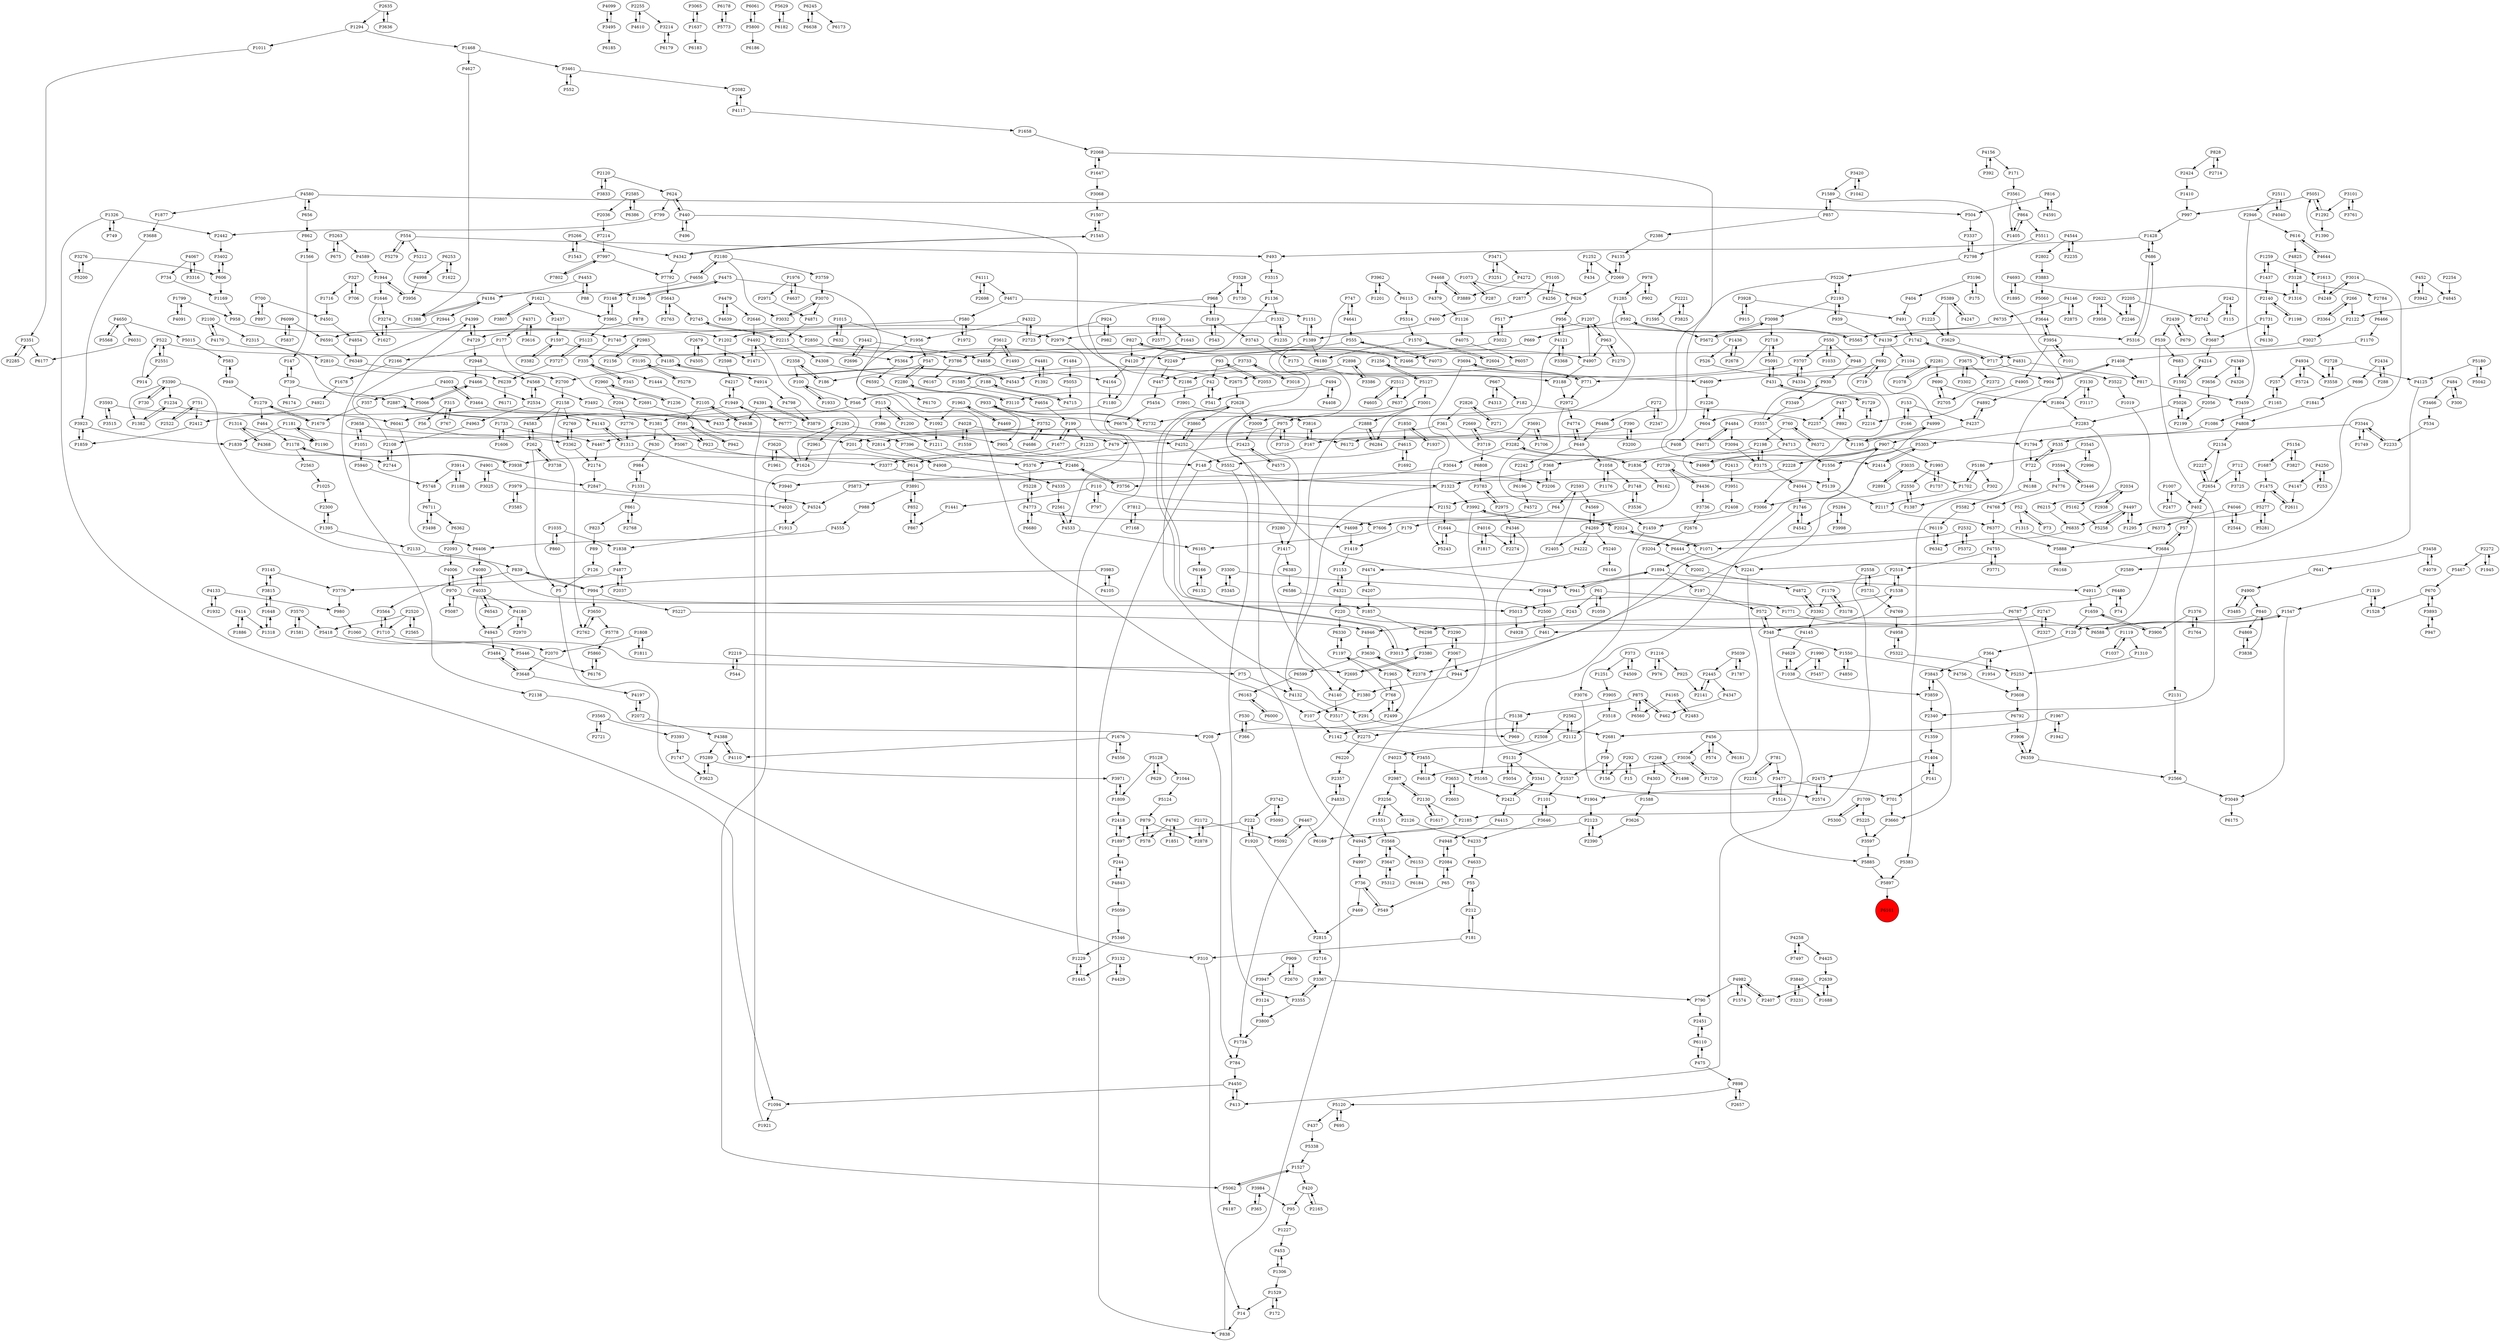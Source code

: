 digraph {
	P1428 -> P493
	P88 -> P4453
	P2442 -> P3402
	P4877 -> P2037
	P2072 -> P4197
	P2358 -> P100
	P1687 -> P1475
	P3761 -> P3101
	P1709 -> P5300
	P1007 -> P2477
	P3196 -> P404
	P4143 -> P1313
	P3992 -> P2024
	P2961 -> P1624
	P1559 -> P4028
	P504 -> P3337
	P89 -> P126
	P3464 -> P4143
	P5568 -> P4650
	P1223 -> P3629
	P1007 -> P402
	P839 -> P994
	P1376 -> P1764
	P4033 -> P4180
	P4197 -> P2072
	P2002 -> P4872
	P1252 -> P434
	P14 -> P838
	P768 -> P1197
	P4020 -> P1913
	P1436 -> P526
	P2728 -> P4125
	P1019 -> P2131
	P4140 -> P3517
	P2130 -> P2987
	P2219 -> P544
	P4568 -> P3492
	P1059 -> P61
	P4544 -> P2802
	P4222 -> P4474
	P2108 -> P4399
	P3302 -> P3675
	P534 -> P2233
	P1894 -> P197
	P335 -> P1444
	P3647 -> P5312
	P4249 -> P3014
	P5897 -> P6161
	P1993 -> P1757
	P2669 -> P1794
	P3464 -> P4003
	P1731 -> P6130
	P1809 -> P2418
	P420 -> P2165
	P5087 -> P970
	P1404 -> P141
	P4715 -> P188
	P3719 -> P2669
	P1547 -> P6588
	P4117 -> P1658
	P1897 -> P2418
	P898 -> P2657
	P6298 -> P3380
	P1581 -> P3570
	P2646 -> P2850
	P2437 -> P1597
	P2423 -> P5376
	P2888 -> P6284
	P4755 -> P3771
	P3594 -> P3446
	P3274 -> P1627
	P4349 -> P4326
	P768 -> P2499
	P4501 -> P4854
	P686 -> P5316
	P1710 -> P2695
	P327 -> P1716
	P5131 -> P5054
	P4650 -> P5568
	P4997 -> P736
	P6215 -> P6835
	P4637 -> P1976
	P4237 -> P907
	P4347 -> P462
	P3942 -> P452
	P554 -> P5279
	P1622 -> P6253
	P1734 -> P784
	P2698 -> P4111
	P1256 -> P4609
	P220 -> P3290
	P4798 -> P3879
	P2604 -> P1570
	P3014 -> P4249
	P390 -> P167
	P857 -> P2386
	P994 -> P839
	P592 -> P669
	P100 -> P1933
	P1389 -> P6180
	P1058 -> P1748
	P2565 -> P2520
	P2946 -> P3459
	P2268 -> P1498
	P2340 -> P1359
	P2280 -> P547
	P3442 -> P4858
	P4474 -> P4207
	P1259 -> P1437
	P2231 -> P781
	P272 -> P6486
	P4524 -> P1913
	P4046 -> P6373
	P3742 -> P5093
	P949 -> P583
	P4147 -> P2611
	P949 -> P1279
	P2739 -> P4436
	P5778 -> P5860
	P2445 -> P2141
	P1316 -> P3128
	P630 -> P984
	P3455 -> P5165
	P6130 -> P1731
	P1857 -> P6298
	P2520 -> P2565
	P3688 -> P3923
	P4492 -> P1471
	P3390 -> P5013
	P722 -> P6188
	P3251 -> P3471
	P574 -> P456
	P3101 -> P3761
	P1659 -> P3900
	P1748 -> P2152
	P3938 -> P1178
	P1733 -> P1606
	P4773 -> P5228
	P555 -> P3786
	P541 -> P42
	P2551 -> P522
	P4170 -> P2100
	P1234 -> P1382
	P302 -> P1387
	P930 -> P3349
	P15 -> P292
	P3984 -> P365
	P3124 -> P3800
	P4016 -> P2274
	P2123 -> P2390
	P469 -> P2815
	P1417 -> P1380
	P5066 -> P4466
	P3393 -> P1747
	P5240 -> P6164
	P6176 -> P5860
	P1382 -> P1234
	P2408 -> P4269
	P5059 -> P5346
	P924 -> P982
	P5552 -> P3355
	P768 -> P291
	P484 -> P300
	P1405 -> P864
	P522 -> P4907
	P2084 -> P4948
	P771 -> P2972
	P1292 -> P1390
	P580 -> P1972
	P2424 -> P1410
	P288 -> P2434
	P712 -> P3725
	P390 -> P3200
	P7214 -> P7997
	P291 -> P2681
	P4388 -> P4110
	P3001 -> P6284
	P1617 -> P2130
	P4755 -> P2518
	P1094 -> P1921
	P1310 -> P5253
	P1390 -> P5051
	P669 -> P2466
	P3044 -> P3756
	P110 -> P1441
	P5105 -> P4256
	P3001 -> P2888
	P5015 -> P583
	P2611 -> P1475
	P3650 -> P5778
	P1178 -> P2563
	P4185 -> P2700
	P624 -> P440
	P924 -> P2723
	P2747 -> P348
	P7812 -> P7606
	P958 -> P1202
	P4572 -> P4698
	P5154 -> P3827
	P2105 -> P591
	P2888 -> P4140
	P366 -> P530
	P2875 -> P4146
	P153 -> P166
	P4436 -> P2739
	P4346 -> P2537
	P3710 -> P975
	P4945 -> P4997
	P1895 -> P4693
	P909 -> P2670
	P6591 -> P6349
	P2654 -> P2227
	P3035 -> P2891
	P1547 -> P3049
	P3098 -> P2718
	P695 -> P5120
	P3648 -> P4197
	P4892 -> P4237
	P335 -> P345
	P7997 -> P7792
	P266 -> P3364
	P1073 -> P287
	P5162 -> P5258
	P3594 -> P4776
	P3351 -> P6177
	P3471 -> P4272
	P616 -> P4825
	P5731 -> P2558
	P2215 -> P4308
	P5 -> P310
	P1550 -> P4850
	P3351 -> P2285
	P840 -> P4869
	P6188 -> P5582
	P1468 -> P4627
	P4774 -> P649
	P6377 -> P5888
	P3771 -> P4755
	P3840 -> P3231
	P2034 -> P2938
	P2718 -> P2675
	P4871 -> P2215
	P2216 -> P1729
	P197 -> P572
	P1990 -> P1038
	P3256 -> P1551
	P6132 -> P6166
	P1388 -> P4184
	P690 -> P1804
	P2972 -> P1459
	P1015 -> P1956
	P1748 -> P3536
	P1949 -> P6041
	P7997 -> P7802
	P95 -> P1227
	P3859 -> P2340
	P6383 -> P6586
	P3965 -> P3148
	P4580 -> P1877
	P4391 -> P3879
	P3022 -> P517
	P1949 -> P6777
	P1551 -> P3568
	P2439 -> P679
	P1170 -> P1408
	P1035 -> P860
	P3653 -> P2421
	P2522 -> P751
	P4877 -> P3776
	P3725 -> P712
	P892 -> P457
	P4099 -> P3495
	P1595 -> P5672
	P2558 -> P5731
	P1677 -> P199
	P3752 -> P4467
	P2763 -> P5643
	P1176 -> P1058
	P968 -> P1180
	P402 -> P57
	P3420 -> P1589
	P1545 -> P4342
	P6165 -> P6166
	P6099 -> P5837
	P1226 -> P604
	P4321 -> P220
	P683 -> P1592
	P1408 -> P904
	P4091 -> P1799
	P6480 -> P74
	P790 -> P2451
	P947 -> P3893
	P1313 -> P4143
	P3485 -> P4900
	P2744 -> P2108
	P3027 -> P717
	P526 -> P904
	P494 -> P4408
	P7396 -> P5376
	P3743 -> P173
	P2205 -> P2742
	P5289 -> P3971
	P456 -> P6181
	P3838 -> P4869
	P4326 -> P4349
	P5200 -> P3276
	P5582 -> P6119
	P970 -> P4006
	P546 -> P433
	P2174 -> P2847
	P878 -> P4729
	P4170 -> P5066
	P692 -> P719
	P686 -> P1428
	P1624 -> P1293
	P948 -> P930
	P591 -> P942
	P4003 -> P357
	P6711 -> P3498
	P167 -> P3816
	P1313 -> P3940
	P4468 -> P3889
	P3827 -> P5154
	P2241 -> P5885
	P1538 -> P5013
	P1169 -> P958
	P4322 -> P1956
	P220 -> P6330
	P5565 -> P592
	P1408 -> P817
	P5165 -> P1904
	P1285 -> P3009
	P670 -> P1528
	P2550 -> P3066
	P2716 -> P3367
	P1592 -> P5026
	P110 -> P797
	P1799 -> P4091
	P2255 -> P4610
	P5093 -> P3742
	P3561 -> P864
	P2414 -> P5303
	P4023 -> P2987
	P5180 -> P4125
	P3160 -> P1643
	P3368 -> P4121
	P1976 -> P4637
	P1648 -> P3815
	P2585 -> P6386
	P2520 -> P1710
	P2158 -> P2762
	P4121 -> P3368
	P4121 -> P956
	P3900 -> P1659
	P6480 -> P6787
	P440 -> P2186
	P988 -> P4555
	P1331 -> P984
	P73 -> P52
	P5091 -> P431
	P3392 -> P4145
	P3128 -> P2784
	P944 -> P1380
	P4006 -> P970
	P2407 -> P4982
	P3196 -> P175
	P272 -> P2347
	P3623 -> P5289
	P4492 -> P5062
	P3280 -> P1417
	P3065 -> P1637
	P365 -> P3984
	P1294 -> P1011
	P4075 -> P6057
	P4639 -> P4479
	P182 -> P2732
	P2180 -> P3759
	P3446 -> P3594
	P1417 -> P6383
	P1035 -> P1838
	P4901 -> P3025
	P5454 -> P6676
	P42 -> P541
	P6377 -> P4755
	P4346 -> P2274
	P2566 -> P3049
	P1306 -> P453
	P2126 -> P4233
	P3148 -> P3965
	P4497 -> P5258
	P3565 -> P3393
	P2140 -> P1731
	P624 -> P799
	P3646 -> P1101
	P1771 -> P6588
	P1507 -> P1545
	P6560 -> P875
	P5837 -> P6099
	P2675 -> P2628
	P3364 -> P266
	P6792 -> P3906
	P2165 -> P420
	P2315 -> P2810
	P262 -> P3738
	P1730 -> P3528
	P1877 -> P3688
	P1920 -> P222
	P4252 -> P5552
	P6057 -> P4543
	P2357 -> P4833
	P861 -> P823
	P4969 -> P907
	P4467 -> P2174
	P4958 -> P5322
	P6196 -> P4572
	P827 -> P2466
	P1319 -> P1547
	P433 -> P479
	P2971 -> P4871
	P2728 -> P3558
	P1256 -> P5127
	P3905 -> P3518
	P816 -> P4591
	P368 -> P1323
	P5303 -> P1556
	P2802 -> P3883
	P2696 -> P3442
	P6253 -> P1622
	P6680 -> P4773
	P2300 -> P1395
	P5860 -> P6176
	P1702 -> P5186
	P1731 -> P3687
	P4436 -> P3736
	P1819 -> P3743
	P3282 -> P3044
	P2327 -> P2747
	P939 -> P2193
	P242 -> P2742
	P404 -> P491
	P3117 -> P3130
	P5042 -> P5180
	P4776 -> P4768
	P1747 -> P3623
	P616 -> P4644
	P3067 -> P944
	P3282 -> P1836
	P2603 -> P3653
	P4105 -> P3983
	P2654 -> P2134
	P3954 -> P101
	P5284 -> P4542
	P6372 -> P760
	P4825 -> P3128
	P4391 -> P4638
	P4999 -> P1195
	P3658 -> P3362
	P1954 -> P364
	P2134 -> P2227
	P3719 -> P6808
	P1259 -> P1613
	P2676 -> P3204
	P201 -> P4908
	P530 -> P366
	P2512 -> P4605
	P700 -> P897
	P4481 -> P1392
	P292 -> P15
	P547 -> P186
	P3461 -> P552
	P1092 -> P1211
	P6777 -> P7396
	P1746 -> P4542
	P3646 -> P4233
	P799 -> P2442
	P1179 -> P3392
	P751 -> P2522
	P300 -> P484
	P656 -> P862
	P3036 -> P1720
	P4533 -> P2561
	P1389 -> P1151
	P1086 -> P535
	P3650 -> P2762
	P4843 -> P5059
	P1692 -> P4615
	P1678 -> P4921
	P626 -> P517
	P2705 -> P690
	P1894 -> P941
	P4833 -> P1734
	P1961 -> P3620
	P739 -> P147
	P42 -> P3110
	P1235 -> P1332
	P4583 -> P262
	P440 -> P496
	P4125 -> P2589
	P348 -> P1550
	P1437 -> P2140
	P554 -> P493
	P2423 -> P4575
	P6373 -> P5888
	P3951 -> P2408
	P1044 -> P5124
	P4556 -> P1676
	P4120 -> P4164
	P5258 -> P4497
	P3545 -> P2996
	P816 -> P504
	P1658 -> P2068
	P1295 -> P4497
	P65 -> P549
	P3691 -> P1706
	P4773 -> P6680
	P4033 -> P4943
	P1956 -> P1092
	P862 -> P1566
	P461 -> P3013
	P4610 -> P2255
	P4256 -> P5105
	P3992 -> P1142
	P5748 -> P6711
	P861 -> P2768
	P5243 -> P1644
	P3094 -> P3175
	P208 -> P784
	P2563 -> P1025
	P6178 -> P5773
	P7812 -> P7168
	P4633 -> P55
	P4484 -> P4071
	P2628 -> P3860
	P4693 -> P1316
	P2635 -> P3636
	P4544 -> P2235
	P5051 -> P997
	P6787 -> P6359
	P52 -> P73
	P3110 -> P2280
	P3684 -> P120
	P2798 -> P3337
	P6444 -> P2241
	P1468 -> P3461
	P6179 -> P3214
	P2975 -> P3783
	P1179 -> P3178
	P5511 -> P2798
	P852 -> P867
	P994 -> P5227
	P2180 -> P4656
	P4342 -> P7792
	P1606 -> P1733
	P327 -> P706
	P3979 -> P3585
	P2185 -> P6169
	P736 -> P549
	P3175 -> P4044
	P2486 -> P5873
	P452 -> P3942
	P3647 -> P3568
	P734 -> P1169
	P4713 -> P1556
	P1498 -> P2268
	P4568 -> P2534
	P244 -> P4843
	P2158 -> P4583
	P2593 -> P64
	P4934 -> P3558
	P583 -> P949
	P3891 -> P988
	P2776 -> P1313
	P6000 -> P6163
	P2574 -> P2475
	P4269 -> P4222
	P2037 -> P4877
	P580 -> P1740
	P3893 -> P670
	P5091 -> P2718
	P515 -> P1200
	P5228 -> P4773
	P907 -> P4969
	P904 -> P4892
	P2898 -> P3386
	P2140 -> P1198
	P2622 -> P3958
	P5773 -> P6178
	P4591 -> P816
	P3274 -> P1740
	P5281 -> P5277
	P5226 -> P6172
	P4033 -> P4080
	P5731 -> P4769
	P1165 -> P1086
	P2193 -> P3098
	P315 -> P56
	P5105 -> P2877
	P171 -> P3561
	P1037 -> P1119
	P3983 -> P994
	P4858 -> P4164
	P186 -> P2358
	P3707 -> P4334
	P1285 -> P592
	P2593 -> P4569
	P4132 -> P3517
	P6061 -> P5800
	P5277 -> P5281
	P1597 -> P3786
	P2072 -> P4388
	P550 -> P948
	P5724 -> P4934
	P4609 -> P1226
	P2483 -> P4165
	P1445 -> P1229
	P2635 -> P1294
	P2589 -> P4911
	P2739 -> P7606
	P1621 -> P2437
	P6466 -> P1170
	P1945 -> P2272
	P1197 -> P1965
	P93 -> P42
	P1236 -> P2960
	P4067 -> P3316
	P942 -> P591
	P4258 -> P4425
	P550 -> P1033
	P5225 -> P3597
	P147 -> P739
	P1202 -> P2598
	P1679 -> P1279
	P3752 -> P4686
	P4040 -> P2511
	P3032 -> P3070
	P3367 -> P3355
	P543 -> P1819
	P1920 -> P2815
	P2714 -> P828
	P1729 -> P431
	P2654 -> P402
	P4165 -> P6560
	P1180 -> P1381
	P3694 -> P5243
	P2421 -> P3341
	P3940 -> P4020
	P1894 -> P4911
	P400 -> P1389
	P1294 -> P1468
	P1437 -> P1259
	P2691 -> P2814
	P3984 -> P95
	P717 -> P3522
	P2987 -> P2130
	P4453 -> P4184
	P3815 -> P1648
	P3568 -> P6153
	P2268 -> P4303
	P1292 -> P5051
	P61 -> P1771
	P2386 -> P4135
	P860 -> P1035
	P3495 -> P6185
	P2500 -> P461
	P626 -> P956
	P817 -> P3459
	P3653 -> P2603
	P3914 -> P5748
	P2372 -> P2705
	P1326 -> P749
	P4247 -> P5389
	P2105 -> P4638
	P4928 -> P1538
	P2024 -> P3992
	P6253 -> P4998
	P3195 -> P4914
	P3066 -> P1459
	P2193 -> P939
	P1543 -> P5266
	P1648 -> P1318
	P3128 -> P1316
	P522 -> P2551
	P3067 -> P3290
	P5124 -> P879
	P1126 -> P4075
	P3160 -> P2577
	P4111 -> P2698
	P2562 -> P2112
	P5062 -> P6187
	P5123 -> P3727
	P3458 -> P4079
	P4943 -> P3484
	P434 -> P1252
	P2544 -> P4046
	P2960 -> P1236
	P1293 -> P905
	P2198 -> P3175
	P5467 -> P670
	P4756 -> P3608
	P1441 -> P867
	P315 -> P767
	P153 -> P4237
	P1104 -> P4999
	P978 -> P902
	P1181 -> P1190
	P3377 -> P3206
	P2405 -> P2593
	P1742 -> P2249
	P2466 -> P827
	P2024 -> P1071
	P1033 -> P550
	P2228 -> P3940
	P1436 -> P2678
	P4905 -> P2216
	P3025 -> P4901
	P3962 -> P6115
	P2082 -> P4117
	P3687 -> P4214
	P2970 -> P4180
	P5051 -> P1292
	P1201 -> P3962
	P4028 -> P4252
	P110 -> P2152
	P939 -> P4139
	P760 -> P6372
	P1323 -> P4132
	P141 -> P701
	P494 -> P541
	P1592 -> P4214
	P3825 -> P2221
	P5120 -> P695
	P6586 -> P2500
	P898 -> P5120
	P3570 -> P5418
	P3098 -> P5672
	P287 -> P1073
	P3859 -> P3843
	P2768 -> P861
	P3518 -> P2112
	P2561 -> P4533
	P1585 -> P4654
	P222 -> P1897
	P2679 -> P1471
	P747 -> P291
	P1545 -> P1507
	P4907 -> P3188
	P3675 -> P2372
	P2100 -> P2315
	P2670 -> P909
	P2723 -> P4322
	P4497 -> P6835
	P5389 -> P3629
	P2242 -> P6196
	P4269 -> P2405
	P614 -> P3891
	P5139 -> P2117
	P3068 -> P1507
	P749 -> P1326
	P1841 -> P4808
	P2272 -> P5467
	P2678 -> P1436
	P6599 -> P6163
	P4073 -> P555
	P592 -> P5565
	P970 -> P1857
	P3132 -> P1445
	P3786 -> P6167
	P1151 -> P1389
	P4469 -> P1963
	P262 -> P4583
	P1538 -> P2518
	P3009 -> P2423
	P2628 -> P3013
	P2068 -> P1647
	P4569 -> P4269
	P1404 -> P2475
	P4901 -> P2847
	P120 -> P364
	P2558 -> P2185
	P3889 -> P4468
	P6711 -> P6362
	P4982 -> P790
	P4111 -> P4671
	P2695 -> P4140
	P4184 -> P2944
	P93 -> P2053
	P606 -> P1169
	P2960 -> P204
	P2518 -> P3944
	P1944 -> P3956
	P6041 -> P6406
	P212 -> P55
	P4479 -> P4639
	P4003 -> P3464
	P904 -> P1408
	P115 -> P242
	P1709 -> P5225
	P2518 -> P1538
	P56 -> P4467
	P3315 -> P1136
	P3492 -> P6676
	P166 -> P153
	P1967 -> P2681
	P1181 -> P1839
	P2639 -> P2407
	P606 -> P3402
	P4156 -> P171
	P679 -> P2439
	P3178 -> P1179
	P4729 -> P2948
	P4233 -> P4633
	P2550 -> P1387
	P5300 -> P1709
	P2979 -> P4533
	P550 -> P3707
	P310 -> P14
	P747 -> P4641
	P204 -> P2776
	P2186 -> P3901
	P1972 -> P580
	P717 -> P1742
	P4146 -> P6735
	P969 -> P5138
	P2508 -> P4023
	P852 -> P3891
	P5672 -> P3098
	P5940 -> P5748
	P5314 -> P1570
	P4914 -> P4798
	P75 -> P4132
	P1190 -> P1181
	P5873 -> P4524
	P1211 -> P2486
	P4067 -> P734
	P1921 -> P1949
	P2850 -> P2249
	P3188 -> P2972
	P1315 -> P3684
	P530 -> P969
	P5062 -> P1527
	P667 -> P182
	P760 -> P2198
	P6110 -> P475
	P897 -> P700
	P2108 -> P2744
	P1165 -> P257
	P4044 -> P1746
	P172 -> P1529
	P2249 -> P447
	P4575 -> P2423
	P3195 -> P5278
	P4481 -> P1585
	P4408 -> P494
	P1646 -> P3274
	P604 -> P1226
	P357 -> P1679
	P3691 -> P3282
	P3620 -> P1624
	P3838 -> P840
	P840 -> P461
	P515 -> P386
	P2534 -> P4568
	P1574 -> P4982
	P1804 -> P2283
	P1234 -> P1381
	P2272 -> P1945
	P1746 -> P3076
	P2534 -> P4963
	P6110 -> P2451
	P2084 -> P65
	P4729 -> P4399
	P6153 -> P6184
	P52 -> P1315
	P5154 -> P1687
	P5289 -> P3623
	P2130 -> P1617
	P364 -> P1954
	P2254 -> P4845
	P6330 -> P1197
	P2679 -> P4505
	P3362 -> P2769
	P253 -> P4250
	P3883 -> P5060
	P2056 -> P2199
	P5128 -> P1044
	P1749 -> P3344
	P4854 -> P6349
	P5026 -> P2283
	P2227 -> P2654
	P2439 -> P539
	P3891 -> P852
	P408 -> P368
	P1937 -> P1850
	P5888 -> P6168
	P199 -> P1677
	P1251 -> P3905
	P3564 -> P1710
	P875 -> P462
	P2221 -> P1595
	P4121 -> P479
	P1551 -> P3256
	P3022 -> P4120
	P1965 -> P768
	P1963 -> P4469
	P4656 -> P3148
	P5060 -> P3644
	P414 -> P1318
	P1153 -> P4321
	P1528 -> P1319
	P982 -> P924
	P4117 -> P2082
	P2123 -> P4945
	P4845 -> P2122
	P126 -> P5
	P1716 -> P4501
	P2120 -> P624
	P994 -> P3650
	P364 -> P3843
	P2198 -> P1836
	P74 -> P6480
	P914 -> P522
	P547 -> P2280
	P3130 -> P1804
	P179 -> P1419
	P984 -> P1331
	P3707 -> P771
	P4214 -> P1592
	P1227 -> P453
	P1071 -> P1894
	P1216 -> P925
	P4650 -> P5015
	P915 -> P3928
	P5418 -> P5446
	P907 -> P1993
	P3018 -> P3733
	P59 -> P2537
	P701 -> P3660
	P7497 -> P4258
	P5026 -> P2199
	P784 -> P4450
	P1904 -> P2123
	P496 -> P440
	P1637 -> P3065
	P2798 -> P5226
	P649 -> P2242
	P3923 -> P1839
	P907 -> P2228
	P1963 -> P1092
	P909 -> P3947
	P3341 -> P2421
	P823 -> P89
	P257 -> P1165
	P3013 -> P2628
	P4644 -> P616
	P101 -> P3954
	P5278 -> P3195
	P453 -> P1306
	P4371 -> P177
	P1396 -> P4475
	P2274 -> P4346
	P2445 -> P4347
	P4934 -> P257
	P857 -> P1589
	P2975 -> P4346
	P2255 -> P3214
	P4850 -> P1550
	P4768 -> P6377
	P167 -> P148
	P4139 -> P692
	P6359 -> P3906
	P1527 -> P5062
	P4145 -> P4629
	P3214 -> P6179
	P4638 -> P2105
	P1419 -> P1153
	P5800 -> P6186
	P1740 -> P335
	P5322 -> P4958
	P5364 -> P6592
	P2486 -> P3756
	P5372 -> P2532
	P1589 -> P5383
	P4946 -> P3630
	P6220 -> P2357
	P3528 -> P1730
	P2122 -> P3027
	P649 -> P1058
	P6166 -> P6132
	P3515 -> P3593
	P879 -> P2878
	P4831 -> P817
	P5316 -> P686
	P4693 -> P1895
	P1676 -> P4110
	P4963 -> P2108
	P3355 -> P3367
	P3558 -> P2728
	P4641 -> P555
	P1319 -> P1528
	P2639 -> P1688
	P1195 -> P4999
	P1527 -> P420
	P902 -> P978
	P6467 -> P5092
	P2412 -> P1859
	P3608 -> P6792
	P2156 -> P2983
	P1932 -> P4133
	P667 -> P4313
	P3256 -> P2126
	P1025 -> P2300
	P4080 -> P4033
	P6735 -> P5565
	P4313 -> P667
	P3477 -> P1514
	P1178 -> P3938
	P5186 -> P302
	P3200 -> P390
	P4399 -> P2138
	P3466 -> P534
	P1644 -> P6444
	P2810 -> P2700
	P1886 -> P414
	P456 -> P574
	P3536 -> P1748
	P1566 -> P147
	P6386 -> P2585
	P440 -> P624
	P1293 -> P2961
	P730 -> P3390
	P61 -> P243
	P3495 -> P4099
	P1136 -> P1332
	P963 -> P4907
	P177 -> P2166
	P1011 -> P3351
	P3612 -> P1493
	P475 -> P898
	P692 -> P4609
	P5389 -> P1223
	P956 -> P5316
	P2421 -> P4415
	P4342 -> P1545
	P2233 -> P3344
	P3684 -> P57
	P4872 -> P3392
	P4207 -> P1857
	P2215 -> P2745
	P348 -> P572
	P2826 -> P361
	P3076 -> P2574
	P1207 -> P963
	P7606 -> P6165
	P700 -> P4501
	P475 -> P6110
	P578 -> P879
	P2814 -> P4908
	P2877 -> P400
	P3815 -> P3145
	P3498 -> P6711
	P781 -> P3477
	P3944 -> P2500
	P6588 -> P1547
	P3958 -> P2622
	P457 -> P892
	P4165 -> P2483
	P2646 -> P4492
	P4272 -> P3889
	P5277 -> P1295
	P3928 -> P491
	P1395 -> P2133
	P4686 -> P3752
	P491 -> P1742
	P1060 -> P2070
	P457 -> P2257
	P2100 -> P4170
	P3344 -> P1794
	P3145 -> P3776
	P2172 -> P5092
	P1742 -> P717
	P1051 -> P5940
	P348 -> P413
	P1318 -> P1648
	P1229 -> P1445
	P2669 -> P3719
	P1729 -> P2216
	P188 -> P546
	P4258 -> P7497
	P1799 -> P958
	P4164 -> P1180
	P3971 -> P1809
	P1710 -> P3564
	P3392 -> P4872
	P1252 -> P2069
	P1993 -> P2550
	P1038 -> P4629
	P2281 -> P1078
	P5131 -> P3341
	P2983 -> P4185
	P6543 -> P4033
	P1556 -> P5139
	P1381 -> P630
	P4650 -> P6031
	P3035 -> P1702
	P5279 -> P554
	P4252 -> P3860
	P1279 -> P464
	P188 -> P4715
	P1787 -> P5039
	P706 -> P327
	P5138 -> P2275
	P4184 -> P1388
	P1859 -> P3923
	P5227 -> P4946
	P933 -> P2732
	P2158 -> P2769
	P4900 -> P840
	P1613 -> P4249
	P4998 -> P3956
	P1720 -> P3036
	P1326 -> P1094
	P368 -> P3206
	P373 -> P1251
	P3557 -> P4713
	P554 -> P5212
	P6406 -> P4080
	P4533 -> P6165
	P535 -> P722
	P2742 -> P3687
	P4589 -> P1944
	P5053 -> P4715
	P1942 -> P1967
	P4921 -> P2412
	P4016 -> P1817
	P4629 -> P1038
	P2280 -> P3110
	P199 -> P1233
	P3733 -> P3018
	P5338 -> P1527
	P2537 -> P1101
	P6835 -> P6342
	P59 -> P156
	P978 -> P1285
	P4250 -> P4147
	P1197 -> P6330
	P3675 -> P3302
	P3636 -> P2635
	P4071 -> P4484
	P1475 -> P2611
	P2221 -> P3825
	P3459 -> P4808
	P5629 -> P6182
	P3658 -> P1051
	P3471 -> P3251
	P2117 -> P6377
	P3300 -> P5345
	P2948 -> P4466
	P2378 -> P3630
	P361 -> P201
	P6245 -> P6638
	P2180 -> P3032
	P544 -> P2219
	P3742 -> P222
	P4907 -> P1207
	P5263 -> P4589
	P6342 -> P6119
	P3694 -> P771
	P3561 -> P1405
	P1216 -> P976
	P5253 -> P3608
	P464 -> P1178
	P2138 -> P208
	P2983 -> P2156
	P4948 -> P2084
	P6115 -> P5314
	P2972 -> P4774
	P2499 -> P208
	P433 -> P2887
	P6808 -> P3783
	P3660 -> P3597
	P7802 -> P7997
	P3402 -> P606
	P3901 -> P3816
	P1808 -> P2070
	P4335 -> P2561
	P1380 -> P107
	P1976 -> P2971
	P3276 -> P606
	P690 -> P2705
	P4808 -> P2134
	P4466 -> P2534
	P1811 -> P1808
	P1314 -> P4368
	P3367 -> P790
	P1323 -> P3992
	P1270 -> P963
	P4671 -> P1151
	P373 -> P4509
	P5263 -> P675
	P2112 -> P2562
	P1392 -> P4481
	P4505 -> P2679
	P4133 -> P980
	P3380 -> P2695
	P1819 -> P543
	P1588 -> P3626
	P173 -> P3188
	P1071 -> P2024
	P3616 -> P4371
	P3344 -> P2233
	P414 -> P1886
	P3629 -> P4831
	P4180 -> P2970
	P968 -> P1819
	P7792 -> P5643
	P479 -> P614
	P4250 -> P253
	P3355 -> P3800
	P3484 -> P3648
	P345 -> P335
	P2347 -> P272
	P243 -> P4946
	P2275 -> P6220
	P3626 -> P2390
	P4450 -> P1094
	P975 -> P2814
	P1990 -> P5457
	P1570 -> P6180
	P1702 -> P2117
	P980 -> P1060
	P5643 -> P2763
	P3455 -> P4618
	P976 -> P1216
	P3344 -> P1749
	P2987 -> P3256
	P3759 -> P3070
	P6638 -> P6245
	P637 -> P4945
	P4618 -> P3455
	P431 -> P5091
	P3727 -> P6239
	P517 -> P3022
	P6239 -> P6171
	P1389 -> P941
	P2585 -> P2036
	P1038 -> P3859
	P3656 -> P2056
	P2257 -> P1195
	P4656 -> P2180
	P1078 -> P2281
	P875 -> P5138
	P1529 -> P14
	P4475 -> P1396
	P55 -> P212
	P1621 -> P3807
	P2577 -> P3160
	P222 -> P1920
	P3316 -> P4067
	P3840 -> P1688
	P2130 -> P2185
	P3843 -> P3859
	P632 -> P1015
	P549 -> P736
	P2732 -> P933
	P456 -> P3036
	P175 -> P3196
	P181 -> P310
	P3860 -> P4252
	P4615 -> P5552
	P4046 -> P2544
	P591 -> P923
	P3568 -> P3647
	P2036 -> P7214
	P2451 -> P6110
	P5885 -> P5897
	P1850 -> P4615
	P3517 -> P2275
	P5127 -> P637
	P4654 -> P199
	P864 -> P5511
	P4033 -> P6543
	P3783 -> P2975
	P975 -> P1417
	P181 -> P212
	P5446 -> P6176
	P3442 -> P2696
	P3727 -> P5123
	P828 -> P2424
	P6119 -> P6444
	P879 -> P578
	P242 -> P115
	P4399 -> P4729
	P65 -> P2084
	P2747 -> P2327
	P1676 -> P4556
	P177 -> P2691
	P4773 -> P4698
	P2700 -> P2158
	P3979 -> P4020
	P4999 -> P944
	P5128 -> P1809
	P6031 -> P6177
	P907 -> P2378
	P2141 -> P2445
	P905 -> P148
	P4349 -> P3656
	P5376 -> P5228
	P3206 -> P368
	P2477 -> P1007
	P970 -> P5087
	P1647 -> P3068
	P1119 -> P1037
	P5039 -> P1787
	P2285 -> P3351
	P493 -> P3315
	P5643 -> P2745
	P6099 -> P6591
	P4237 -> P4892
	P3597 -> P5885
	P1475 -> P5277
	P1200 -> P515
	P2695 -> P3380
	P1410 -> P997
	P2070 -> P3648
	P2762 -> P3650
	P4371 -> P3616
	P2219 -> P75
	P3776 -> P980
	P3049 -> P6175
	P712 -> P2654
	P3276 -> P5200
	P2681 -> P59
	P3620 -> P1961
	P827 -> P4120
	P696 -> P1841
	P5266 -> P1543
	P3965 -> P5123
	P3914 -> P1188
	P4217 -> P1949
	P1493 -> P3612
	P3630 -> P2378
	P5120 -> P437
	P431 -> P1729
	P1897 -> P244
	P2499 -> P768
	P2532 -> P5372
	P262 -> P5
	P1706 -> P3691
	P1188 -> P3914
	P6245 -> P6173
	P6362 -> P2093
	P3644 -> P3954
	P100 -> P546
	P3738 -> P262
	P1808 -> P1811
	P3833 -> P2120
	P2390 -> P2123
	P6284 -> P2888
	P2511 -> P4040
	P3923 -> P1859
	P867 -> P852
	P736 -> P469
	P5180 -> P5042
	P4269 -> P4569
	P4475 -> P107
	P975 -> P3710
	P875 -> P6560
	P3130 -> P3117
	P1042 -> P3420
	P3557 -> P930
	P1757 -> P1993
	P437 -> P5338
	P1644 -> P5243
	P5039 -> P2445
	P1794 -> P722
	P1764 -> P1376
	P4908 -> P4335
	P4641 -> P747
	P4698 -> P1419
	P2826 -> P271
	P3337 -> P2798
	P1570 -> P2604
	P1331 -> P861
	P4833 -> P2357
	P1332 -> P1235
	P3733 -> P447
	P5266 -> P4342
	P148 -> P838
	P5322 -> P5253
	P4079 -> P3458
	P3477 -> P701
	P3593 -> P6041
	P6592 -> P6170
	P1836 -> P3282
	P3998 -> P5284
	P1181 -> P201
	P1597 -> P3382
	P1514 -> P3477
	P767 -> P315
	P1051 -> P3658
	P539 -> P2340
	P2948 -> P4568
	P4497 -> P1295
	P1381 -> P5067
	P5383 -> P5897
	P4466 -> P5066
	P3175 -> P2198
	P3962 -> P1201
	P1933 -> P100
	P3800 -> P1734
	P1733 -> P923
	P2205 -> P2246
	P5067 -> P3377
	P484 -> P3466
	P3420 -> P1042
	P4831 -> P604
	P722 -> P535
	P3458 -> P641
	P4269 -> P5240
	P156 -> P59
	P2069 -> P626
	P6163 -> P6000
	P2946 -> P616
	P649 -> P4774
	P2622 -> P2246
	P4388 -> P5289
	P3593 -> P3515
	P3585 -> P3979
	P1332 -> P1202
	P1326 -> P2442
	P1207 -> P2979
	P2898 -> P2186
	P5284 -> P3998
	P4453 -> P88
	P5800 -> P6061
	P271 -> P2826
	P1688 -> P2639
	P4110 -> P4388
	P3014 -> P2241
	P2120 -> P3833
	P1817 -> P4016
	P1428 -> P686
	P3036 -> P4618
	P3807 -> P1621
	P4185 -> P4543
	P4605 -> P2512
	P5092 -> P6467
	P6359 -> P2566
	P2413 -> P3951
	P1659 -> P120
	P1965 -> P2499
	P4139 -> P1104
	P4492 -> P5364
	P4303 -> P1588
	P2358 -> P186
	P452 -> P4845
	P4028 -> P1559
	P797 -> P110
	P57 -> P3684
	P670 -> P3893
	P3947 -> P3124
	P1589 -> P857
	P3612 -> P4858
	P771 -> P3694
	P392 -> P4156
	P2246 -> P2205
	P4135 -> P2069
	P1529 -> P172
	P1484 -> P5053
	P1459 -> P5165
	P462 -> P875
	P839 -> P3564
	P6486 -> P649
	P1643 -> P5364
	P3956 -> P1944
	P6676 -> P6172
	P1819 -> P968
	P1396 -> P878
	P2562 -> P2508
	P4869 -> P3838
	P3132 -> P4429
	P3965 -> P2979
	P3386 -> P2898
	P2520 -> P5418
	P2532 -> P1071
	P552 -> P3461
	P3816 -> P167
	P997 -> P1428
	P5127 -> P3001
	P107 -> P1142
	P2283 -> P5303
	P420 -> P95
	P572 -> P348
	P3954 -> P3644
	P1142 -> P3455
	P923 -> P614
	P4543 -> P4185
	P3001 -> P975
	P3736 -> P2676
	P3390 -> P730
	P1058 -> P1176
	P1314 -> P1190
	P2283 -> P6215
	P4934 -> P5724
	P3879 -> P4391
	P838 -> P3067
	P292 -> P156
	P2172 -> P2878
	P1956 -> P547
	P963 -> P1207
	P4429 -> P3132
	P4133 -> P1932
	P1851 -> P4762
	P4180 -> P4943
	P2511 -> P2946
	P1627 -> P3274
	P3382 -> P1597
	P2199 -> P5026
	P4713 -> P5139
	P4479 -> P2646
	P3362 -> P2174
	P5346 -> P1229
	P2598 -> P4217
	P4334 -> P3707
	P1838 -> P4877
	P386 -> P1211
	P3545 -> P5186
	P2434 -> P696
	P2053 -> P93
	P4509 -> P373
	P4542 -> P1746
	P2512 -> P637
	P3290 -> P3067
	P5013 -> P4928
	P1836 -> P6162
	P3145 -> P3815
	P5127 -> P1256
	P5212 -> P1396
	P864 -> P1405
	P148 -> P1323
	P1101 -> P3646
	P4911 -> P1659
	P3101 -> P1292
	P5389 -> P4247
	P4762 -> P1851
	P4982 -> P1574
	P5312 -> P3647
	P3565 -> P2721
	P5226 -> P2193
	P2718 -> P5091
	P3648 -> P3484
	P2996 -> P3545
	P4762 -> P578
	P2938 -> P2034
	P3928 -> P915
	P4580 -> P656
	P2475 -> P2574
	P3630 -> P6599
	P3570 -> P1581
	P629 -> P5128
	P4468 -> P4379
	P3522 -> P1019
	P61 -> P1059
	P3954 -> P4905
	P4146 -> P2875
	P1949 -> P4217
	P1677 -> P3938
	P4484 -> P3094
	P3528 -> P968
	P3390 -> P1382
	P361 -> P4969
	P1198 -> P2140
	P2166 -> P1678
	P2034 -> P5162
	P4982 -> P2407
	P4580 -> P504
	P3893 -> P947
	P1621 -> P3965
	P1306 -> P1529
	P5303 -> P2414
	P5186 -> P1702
	P2769 -> P3362
	P4450 -> P413
	P5457 -> P1990
	P2551 -> P914
	P4843 -> P244
	P1387 -> P2550
	P3204 -> P2002
	P1395 -> P2300
	P6119 -> P6342
	P4322 -> P2723
	P3983 -> P4105
	P656 -> P4580
	P751 -> P2412
	P4156 -> P392
	P1646 -> P1627
	P1229 -> P1136
	P1550 -> P4756
	P4379 -> P1126
	P2847 -> P4524
	P1359 -> P1404
	P3756 -> P2486
	P4627 -> P1388
	P692 -> P3066
	P4368 -> P1314
	P4900 -> P3485
	P2891 -> P3035
	P1015 -> P632
	P212 -> P181
	P4615 -> P1692
	P2068 -> P2414
	P3906 -> P6359
	P2878 -> P2172
	P3644 -> P4139
	P539 -> P683
	P1809 -> P3971
	P2131 -> P2566
	P1233 -> P3377
	P675 -> P5263
	P266 -> P2122
	P3349 -> P3557
	P963 -> P1270
	P6349 -> P6239
	P2721 -> P3565
	P2657 -> P898
	P2475 -> P1904
	P3461 -> P2082
	P6467 -> P6169
	P4425 -> P2639
	P1279 -> P1679
	P2418 -> P1897
	P739 -> P6174
	P4555 -> P6406
	P182 -> P2257
	P2193 -> P5226
	P2784 -> P6466
	P739 -> P2887
	P4769 -> P4958
	P4671 -> P580
	P2112 -> P5131
	P2944 -> P6591
	P2093 -> P4006
	P1647 -> P2068
	P64 -> P179
	P3070 -> P3032
	P3231 -> P3840
	P2887 -> P433
	P2281 -> P690
	P2815 -> P2716
	P1839 -> P2744
	P1471 -> P4492
	P3390 -> P1234
	P4321 -> P1153
	P7168 -> P7812
	P1119 -> P1310
	P6787 -> P6298
	P1637 -> P6183
	P719 -> P692
	P5128 -> P629
	P2434 -> P288
	P781 -> P2231
	P925 -> P2141
	P3843 -> P3660
	P828 -> P2714
	P2235 -> P4544
	P2152 -> P1644
	P2745 -> P2215
	P4415 -> P4948
	P447 -> P5454
	P1850 -> P1937
	P3070 -> P4871
	P5138 -> P969
	P933 -> P3752
	P5054 -> P5131
	P956 -> P4121
	P413 -> P4450
	P2133 -> P839
	P604 -> P408
	P5345 -> P3300
	P1444 -> P2105
	P2069 -> P4135
	P641 -> P4900
	P1376 -> P3900
	P6182 -> P5629
	P933 -> P905
	P555 -> P4073
	P1967 -> P1942
	P941 -> P1894
	P1073 -> P626
	P1944 -> P1646
	P2628 -> P3009
	P4308 -> P2675
	P3300 -> P3944
	P1913 -> P1838
	P141 -> P1404
	P6161 [shape=circle]
	P6161 [style=filled]
	P6161 [fillcolor=red]
}